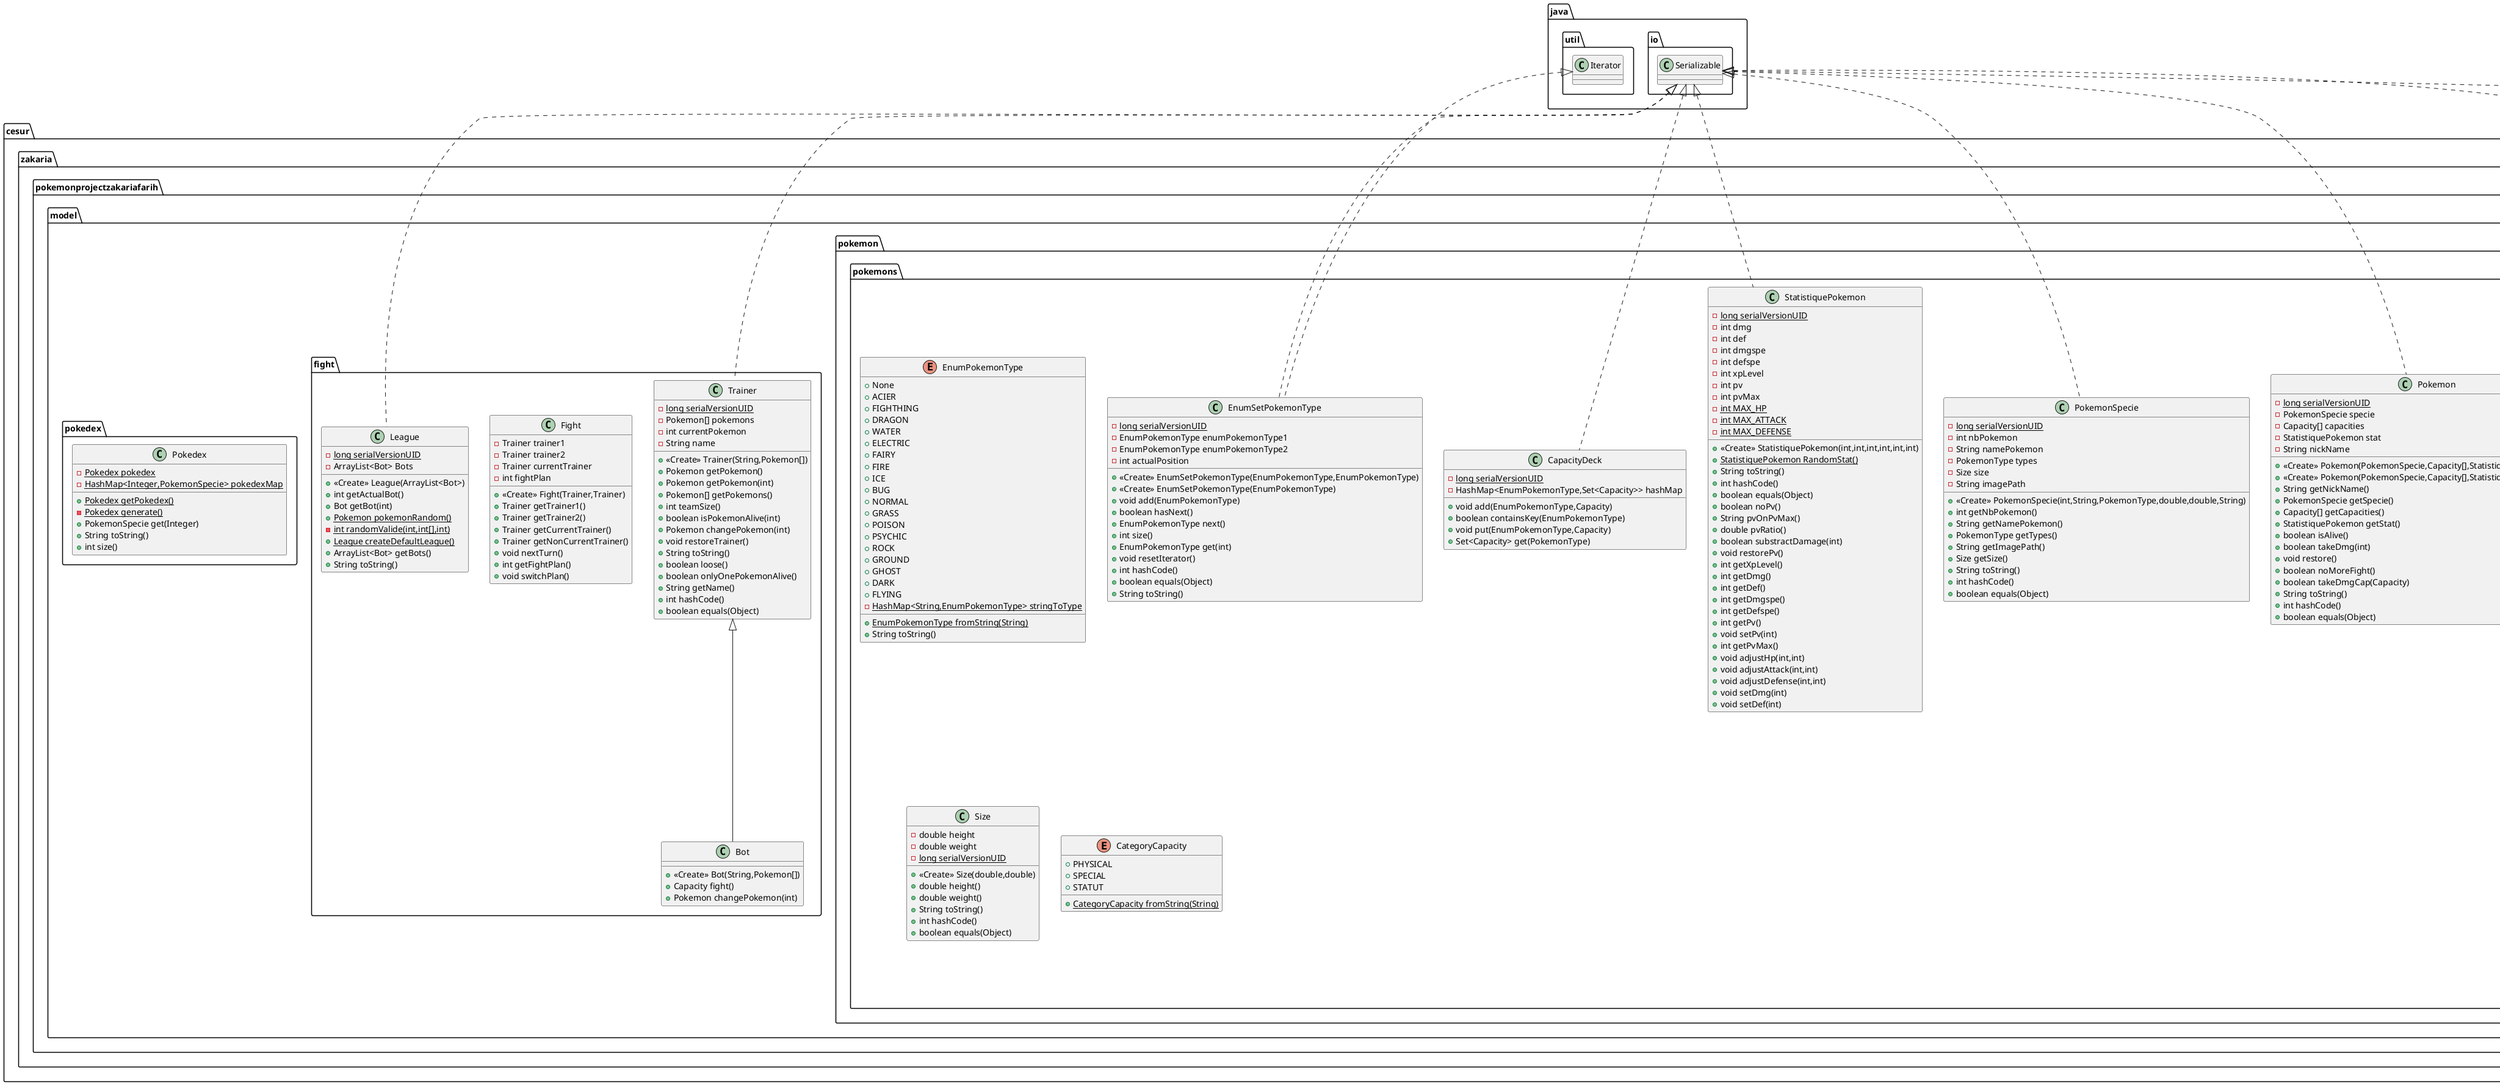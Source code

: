 @startuml
class cesur.zakaria.pokemonprojectzakariafarih.model.fight.Bot {
+ <<Create>> Bot(String,Pokemon[])
+ Capacity fight()
+ Pokemon changePokemon(int)
}

class cesur.zakaria.pokemonprojectzakariafarih.model.pokemon.pokemons.StatistiquePokemon {
- {static} long serialVersionUID
- int dmg
- int def
- int dmgspe
- int defspe
- int xpLevel
- int pv
- int pvMax
- {static} int MAX_HP
- {static} int MAX_ATTACK
- {static} int MAX_DEFENSE
+ <<Create>> StatistiquePokemon(int,int,int,int,int,int)
+ {static} StatistiquePokemon RandomStat()
+ String toString()
+ int hashCode()
+ boolean equals(Object)
+ boolean noPv()
+ String pvOnPvMax()
+ double pvRatio()
+ boolean substractDamage(int)
+ void restorePv()
+ int getXpLevel()
+ int getDmg()
+ int getDef()
+ int getDmgspe()
+ int getDefspe()
+ int getPv()
+ void setPv(int)
+ int getPvMax()
+ void adjustHp(int,int)
+ void adjustAttack(int,int)
+ void adjustDefense(int,int)
+ void setDmg(int)
+ void setDef(int)
}


class cesur.zakaria.pokemonprojectzakariafarih.model.pokemon.pokemons.EnumSetPokemonType {
- {static} long serialVersionUID
- EnumPokemonType enumPokemonType1
- EnumPokemonType enumPokemonType2
- int actualPosition
+ <<Create>> EnumSetPokemonType(EnumPokemonType,EnumPokemonType)
+ <<Create>> EnumSetPokemonType(EnumPokemonType)
+ void add(EnumPokemonType)
+ boolean hasNext()
+ EnumPokemonType next()
+ int size()
+ EnumPokemonType get(int)
+ void resetIterator()
+ int hashCode()
+ boolean equals(Object)
+ String toString()
}


class cesur.zakaria.pokemonprojectzakariafarih.model.fight.Trainer {
- {static} long serialVersionUID
- Pokemon[] pokemons
- int currentPokemon
- String name
+ <<Create>> Trainer(String,Pokemon[])
+ Pokemon getPokemon()
+ Pokemon getPokemon(int)
+ Pokemon[] getPokemons()
+ int teamSize()
+ boolean isPokemonAlive(int)
+ Pokemon changePokemon(int)
+ void restoreTrainer()
+ String toString()
+ boolean loose()
+ boolean onlyOnePokemonAlive()
+ String getName()
+ int hashCode()
+ boolean equals(Object)
}


class cesur.zakaria.pokemonprojectzakariafarih.model.pokemon.pokemons.PokemonType {
- {static} long serialVersionUID
- EnumSetPokemonType enumPokemonTypes
- Map<EnumPokemonType,Double> typeRatio
- {static} Map<EnumSetPokemonType,PokemonType> arrayToType
- {static} String DB_URL
- {static} String USER
- {static} String PASS
- <<Create>> PokemonType(EnumSetPokemonType)
+ {static} PokemonType getPokemonType(EnumSetPokemonType)
+ {static} void generatePokemonType()
+ String toString()
+ int hashCode()
+ boolean equals(Object)
+ boolean hasNext()
+ EnumPokemonType next()
+ void resetIterator()
+ Double getRatio(EnumPokemonType)
+ int size()
+ EnumPokemonType get(int)
}


enum cesur.zakaria.pokemonprojectzakariafarih.model.pokemon.pokemons.EnumPokemonType {
+  None
+  ACIER
+  FIGHTHING
+  DRAGON
+  WATER
+  ELECTRIC
+  FAIRY
+  FIRE
+  ICE
+  BUG
+  NORMAL
+  GRASS
+  POISON
+  PSYCHIC
+  ROCK
+  GROUND
+  GHOST
+  DARK
+  FLYING
- {static} HashMap<String,EnumPokemonType> stringToType
+ {static} EnumPokemonType fromString(String)
+ String toString()
}


class cesur.zakaria.pokemonprojectzakariafarih.model.fight.Fight {
- Trainer trainer1
- Trainer trainer2
- Trainer currentTrainer
- int fightPlan
+ <<Create>> Fight(Trainer,Trainer)
+ Trainer getTrainer1()
+ Trainer getTrainer2()
+ Trainer getCurrentTrainer()
+ Trainer getNonCurrentTrainer()
+ void nextTurn()
+ int getFightPlan()
+ void switchPlan()
}


class cesur.zakaria.pokemonprojectzakariafarih.model.pokemon.pokemons.CapacityDeck {
- {static} long serialVersionUID
- HashMap<EnumPokemonType,Set<Capacity>> hashMap
+ void add(EnumPokemonType,Capacity)
+ boolean containsKey(EnumPokemonType)
+ void put(EnumPokemonType,Capacity)
+ Set<Capacity> get(PokemonType)
}


class cesur.zakaria.pokemonprojectzakariafarih.model.pokemon.pokemons.CapacitiesHelper {
- {static} CapacityDeck capacityDeck
+ {static} CapacityDeck getCapacityDeck()
- {static} CapacityDeck generate()
}


class cesur.zakaria.pokemonprojectzakariafarih.model.pokemon.pokemons.Capacity {
- {static} long serialVersionUID
- {static} HashMap<String,Capacity> nameMap
- String name
- int power
- int powerPoint
- int maxPowerPoint
- int accuracy
- CategoryCapacity categoryCapacity
- EnumPokemonType type
- <<Create>> Capacity(String,int,int,int,CategoryCapacity,EnumPokemonType)
+ EnumPokemonType getType()
+ int getPower()
+ String getName()
+ {static} Capacity instance(String,int,int,int,CategoryCapacity,EnumPokemonType)
+ boolean isUsable()
+ int getPowerPoint()
+ int getMaxPowerPoint()
+ void subtractPP()
+ String toString()
+ int hashCode()
+ boolean equals(Object)
}


class cesur.zakaria.pokemonprojectzakariafarih.model.fight.League {
- {static} long serialVersionUID
- ArrayList<Bot> Bots
+ <<Create>> League(ArrayList<Bot>)
+ int getActualBot()
+ Bot getBot(int)
+ {static} Pokemon pokemonRandom()
- {static} int randomValide(int,int[],int)
+ {static} League createDefaultLeague()
+ ArrayList<Bot> getBots()
+ String toString()
}


class cesur.zakaria.pokemonprojectzakariafarih.model.pokemon.pokemons.Size {
- double height
- double weight
- {static} long serialVersionUID
+ <<Create>> Size(double,double)
+ double height()
+ double weight()
+ String toString()
+ int hashCode()
+ boolean equals(Object)
}


class cesur.zakaria.pokemonprojectzakariafarih.model.pokemon.pokemons.Pokemon {
- {static} long serialVersionUID
- PokemonSpecie specie
- Capacity[] capacities
- StatistiquePokemon stat
- String nickName
+ <<Create>> Pokemon(PokemonSpecie,Capacity[],StatistiquePokemon,String)
+ <<Create>> Pokemon(PokemonSpecie,Capacity[],StatistiquePokemon)
+ String getNickName()
+ PokemonSpecie getSpecie()
+ Capacity[] getCapacities()
+ StatistiquePokemon getStat()
+ boolean isAlive()
+ boolean takeDmg(int)
+ void restore()
+ boolean noMoreFight()
+ boolean takeDmgCap(Capacity)
+ String toString()
+ int hashCode()
+ boolean equals(Object)
}


enum cesur.zakaria.pokemonprojectzakariafarih.model.pokemon.pokemons.CategoryCapacity {
+  PHYSICAL
+  SPECIAL
+  STATUT
+ {static} CategoryCapacity fromString(String)
}


class cesur.zakaria.pokemonprojectzakariafarih.model.pokemon.pokemons.PokemonSpecie {
- {static} long serialVersionUID
- int nbPokemon
- String namePokemon
- PokemonType types
- Size size
- String imagePath
+ <<Create>> PokemonSpecie(int,String,PokemonType,double,double,String)
+ int getNbPokemon()
+ String getNamePokemon()
+ PokemonType getTypes()
+ String getImagePath()
+ Size getSize()
+ String toString()
+ int hashCode()
+ boolean equals(Object)
}


class cesur.zakaria.pokemonprojectzakariafarih.model.pokedex.Pokedex {
- {static} Pokedex pokedex
- {static} HashMap<Integer,PokemonSpecie> pokedexMap
+ {static} Pokedex getPokedex()
- {static} Pokedex generate()
+ PokemonSpecie get(Integer)
+ String toString()
+ int size()
}




cesur.zakaria.pokemonprojectzakariafarih.model.fight.Trainer <|-- cesur.zakaria.pokemonprojectzakariafarih.model.fight.Bot
java.io.Serializable <|.. cesur.zakaria.pokemonprojectzakariafarih.model.pokemon.pokemons.StatistiquePokemon
java.util.Iterator <|.. cesur.zakaria.pokemonprojectzakariafarih.model.pokemon.pokemons.EnumSetPokemonType
java.io.Serializable <|.. cesur.zakaria.pokemonprojectzakariafarih.model.pokemon.pokemons.EnumSetPokemonType
java.io.Serializable <|.. cesur.zakaria.pokemonprojectzakariafarih.model.fight.Trainer
cesur.zakaria.pokemonprojectzakariafarih.model.pokemon.pokemons.Iterator <|.. cesur.zakaria.pokemonprojectzakariafarih.model.pokemon.pokemons.PokemonType
java.io.Serializable <|.. cesur.zakaria.pokemonprojectzakariafarih.model.pokemon.pokemons.PokemonType
java.io.Serializable <|.. cesur.zakaria.pokemonprojectzakariafarih.model.pokemon.pokemons.CapacityDeck
java.io.Serializable <|.. cesur.zakaria.pokemonprojectzakariafarih.model.pokemon.pokemons.Capacity
java.io.Serializable <|.. cesur.zakaria.pokemonprojectzakariafarih.model.fight.League
java.io.Serializable <|.. cesur.zakaria.pokemonprojectzakariafarih.model.pokemon.pokemons.Pokemon
java.io.Serializable <|.. cesur.zakaria.pokemonprojectzakariafarih.model.pokemon.pokemons.PokemonSpecie
@enduml